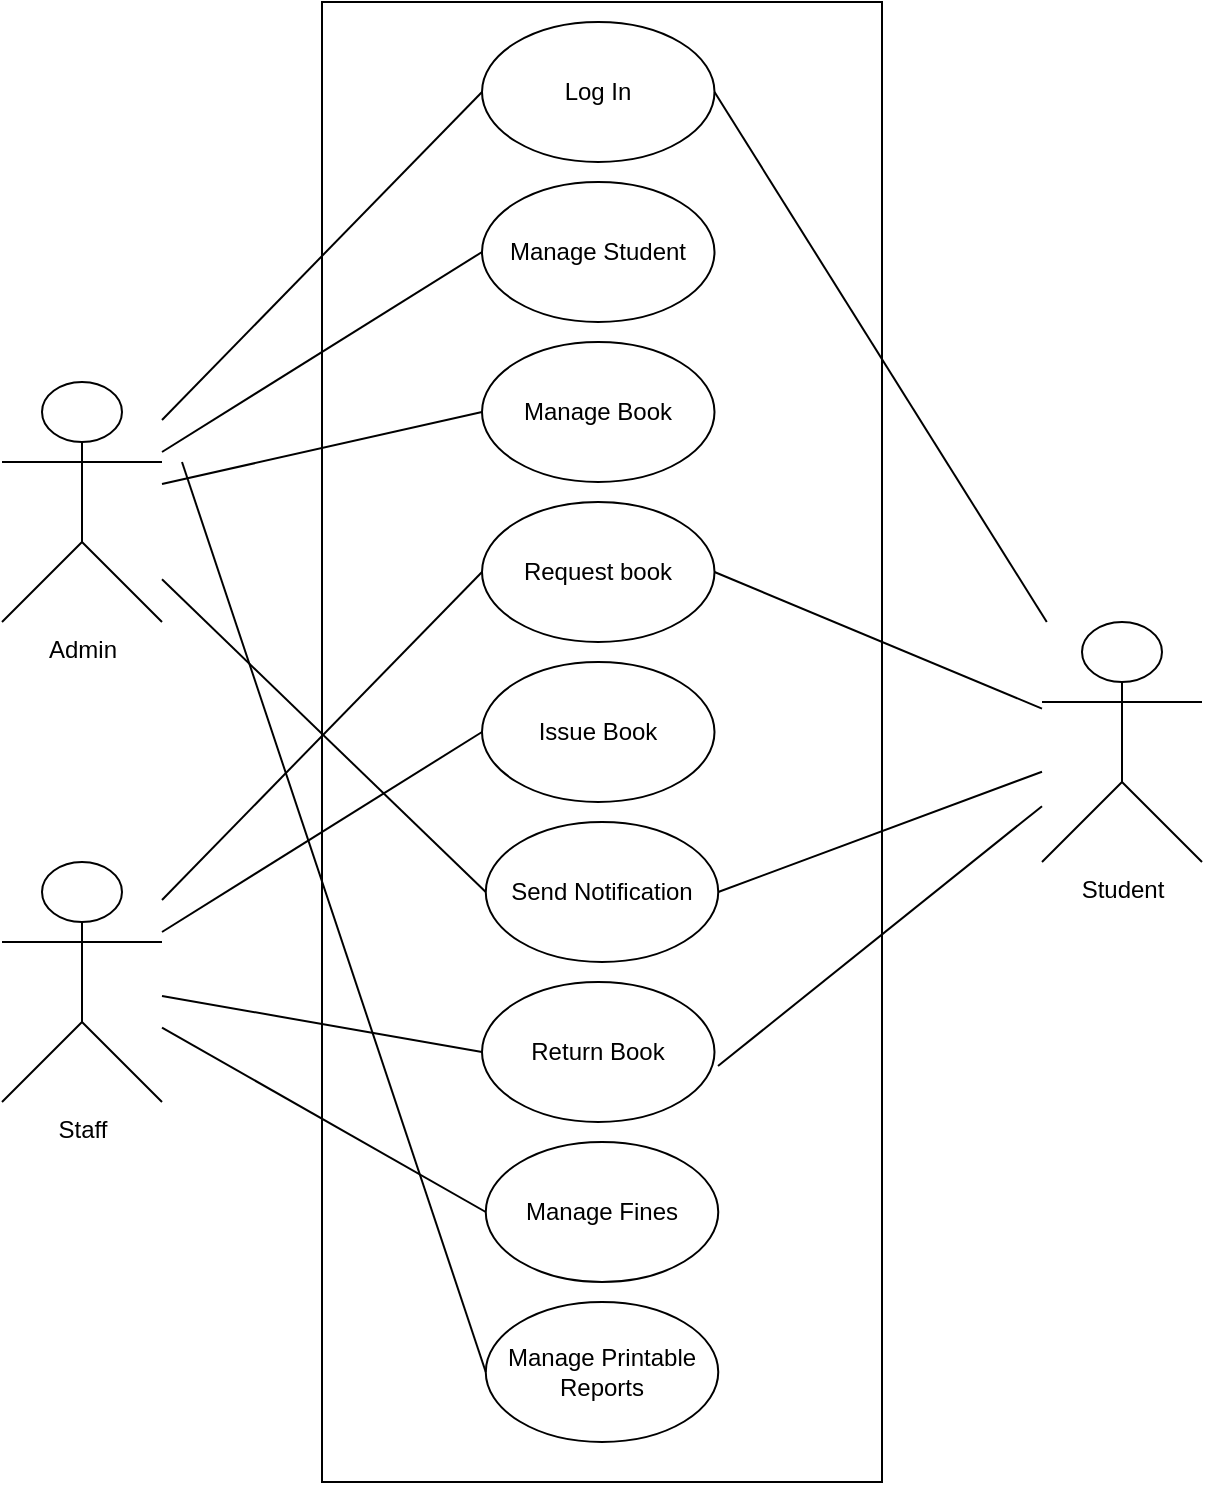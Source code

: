 <mxfile version="22.1.1" type="github">
  <diagram name="Page-1" id="JqbXBvx72ZZyYqK1889p">
    <mxGraphModel dx="880" dy="468" grid="1" gridSize="10" guides="1" tooltips="1" connect="1" arrows="1" fold="1" page="1" pageScale="1" pageWidth="850" pageHeight="1100" math="0" shadow="0">
      <root>
        <mxCell id="0" />
        <mxCell id="1" parent="0" />
        <mxCell id="itMkBh5yz5OK9GTrzqtW-25" style="rounded=0;orthogonalLoop=1;jettySize=auto;html=1;entryX=0;entryY=0.5;entryDx=0;entryDy=0;endArrow=none;endFill=0;" parent="1" source="itMkBh5yz5OK9GTrzqtW-1" target="itMkBh5yz5OK9GTrzqtW-8" edge="1">
          <mxGeometry relative="1" as="geometry" />
        </mxCell>
        <mxCell id="itMkBh5yz5OK9GTrzqtW-26" style="rounded=0;orthogonalLoop=1;jettySize=auto;html=1;entryX=0;entryY=0.5;entryDx=0;entryDy=0;endArrow=none;endFill=0;" parent="1" source="itMkBh5yz5OK9GTrzqtW-1" target="itMkBh5yz5OK9GTrzqtW-10" edge="1">
          <mxGeometry relative="1" as="geometry" />
        </mxCell>
        <mxCell id="itMkBh5yz5OK9GTrzqtW-27" style="rounded=0;orthogonalLoop=1;jettySize=auto;html=1;entryX=0;entryY=0.5;entryDx=0;entryDy=0;endArrow=none;endFill=0;" parent="1" source="itMkBh5yz5OK9GTrzqtW-1" target="itMkBh5yz5OK9GTrzqtW-16" edge="1">
          <mxGeometry relative="1" as="geometry" />
        </mxCell>
        <mxCell id="WZBMiDgrQ6TOwiLmEoE7-6" style="rounded=0;orthogonalLoop=1;jettySize=auto;html=1;entryX=0;entryY=0.5;entryDx=0;entryDy=0;endArrow=none;endFill=0;" parent="1" source="itMkBh5yz5OK9GTrzqtW-1" target="WZBMiDgrQ6TOwiLmEoE7-4" edge="1">
          <mxGeometry relative="1" as="geometry" />
        </mxCell>
        <mxCell id="itMkBh5yz5OK9GTrzqtW-1" value="Admin" style="shape=umlActor;verticalLabelPosition=bottom;verticalAlign=top;html=1;outlineConnect=0;" parent="1" vertex="1">
          <mxGeometry x="120" y="280" width="80" height="120" as="geometry" />
        </mxCell>
        <mxCell id="itMkBh5yz5OK9GTrzqtW-7" value="" style="rounded=0;whiteSpace=wrap;html=1;fillColor=none;" parent="1" vertex="1">
          <mxGeometry x="280" y="90" width="280" height="740" as="geometry" />
        </mxCell>
        <mxCell id="itMkBh5yz5OK9GTrzqtW-8" value="Log In" style="ellipse;whiteSpace=wrap;html=1;fillColor=none;" parent="1" vertex="1">
          <mxGeometry x="360" y="100" width="116.25" height="70" as="geometry" />
        </mxCell>
        <mxCell id="itMkBh5yz5OK9GTrzqtW-10" value="Manage Student" style="ellipse;whiteSpace=wrap;html=1;fillColor=none;" parent="1" vertex="1">
          <mxGeometry x="360" y="180" width="116.25" height="70" as="geometry" />
        </mxCell>
        <mxCell id="itMkBh5yz5OK9GTrzqtW-16" value="Manage Book" style="ellipse;whiteSpace=wrap;html=1;fillColor=none;" parent="1" vertex="1">
          <mxGeometry x="360" y="260" width="116.25" height="70" as="geometry" />
        </mxCell>
        <mxCell id="itMkBh5yz5OK9GTrzqtW-17" value="Request book" style="ellipse;whiteSpace=wrap;html=1;fillColor=none;" parent="1" vertex="1">
          <mxGeometry x="360" y="340" width="116.25" height="70" as="geometry" />
        </mxCell>
        <mxCell id="itMkBh5yz5OK9GTrzqtW-19" value="Issue Book" style="ellipse;whiteSpace=wrap;html=1;fillColor=none;" parent="1" vertex="1">
          <mxGeometry x="360" y="420" width="116.25" height="70" as="geometry" />
        </mxCell>
        <mxCell id="itMkBh5yz5OK9GTrzqtW-20" value="Return Book" style="ellipse;whiteSpace=wrap;html=1;fillColor=none;" parent="1" vertex="1">
          <mxGeometry x="360" y="580" width="116.25" height="70" as="geometry" />
        </mxCell>
        <mxCell id="itMkBh5yz5OK9GTrzqtW-21" value="Manage Fines" style="ellipse;whiteSpace=wrap;html=1;fillColor=none;" parent="1" vertex="1">
          <mxGeometry x="361.88" y="660" width="116.25" height="70" as="geometry" />
        </mxCell>
        <mxCell id="itMkBh5yz5OK9GTrzqtW-22" value="Manage Printable Reports" style="ellipse;whiteSpace=wrap;html=1;fillColor=none;" parent="1" vertex="1">
          <mxGeometry x="361.88" y="740" width="116.25" height="70" as="geometry" />
        </mxCell>
        <mxCell id="itMkBh5yz5OK9GTrzqtW-29" style="rounded=0;orthogonalLoop=1;jettySize=auto;html=1;entryX=0;entryY=0.5;entryDx=0;entryDy=0;endArrow=none;endFill=0;" parent="1" source="itMkBh5yz5OK9GTrzqtW-23" target="itMkBh5yz5OK9GTrzqtW-19" edge="1">
          <mxGeometry relative="1" as="geometry" />
        </mxCell>
        <mxCell id="itMkBh5yz5OK9GTrzqtW-30" style="rounded=0;orthogonalLoop=1;jettySize=auto;html=1;entryX=0;entryY=0.5;entryDx=0;entryDy=0;endArrow=none;endFill=0;" parent="1" source="itMkBh5yz5OK9GTrzqtW-23" target="itMkBh5yz5OK9GTrzqtW-21" edge="1">
          <mxGeometry relative="1" as="geometry" />
        </mxCell>
        <mxCell id="WZBMiDgrQ6TOwiLmEoE7-7" style="rounded=0;orthogonalLoop=1;jettySize=auto;html=1;entryX=0;entryY=0.5;entryDx=0;entryDy=0;endArrow=none;endFill=0;" parent="1" source="itMkBh5yz5OK9GTrzqtW-23" target="itMkBh5yz5OK9GTrzqtW-20" edge="1">
          <mxGeometry relative="1" as="geometry" />
        </mxCell>
        <mxCell id="WZBMiDgrQ6TOwiLmEoE7-8" style="rounded=0;orthogonalLoop=1;jettySize=auto;html=1;entryX=0;entryY=0.5;entryDx=0;entryDy=0;endArrow=none;endFill=0;" parent="1" source="itMkBh5yz5OK9GTrzqtW-23" target="itMkBh5yz5OK9GTrzqtW-17" edge="1">
          <mxGeometry relative="1" as="geometry" />
        </mxCell>
        <mxCell id="itMkBh5yz5OK9GTrzqtW-23" value="Staff" style="shape=umlActor;verticalLabelPosition=bottom;verticalAlign=top;html=1;outlineConnect=0;" parent="1" vertex="1">
          <mxGeometry x="120" y="520" width="80" height="120" as="geometry" />
        </mxCell>
        <mxCell id="WZBMiDgrQ6TOwiLmEoE7-1" style="rounded=0;orthogonalLoop=1;jettySize=auto;html=1;entryX=1;entryY=0.5;entryDx=0;entryDy=0;endArrow=none;endFill=0;" parent="1" source="itMkBh5yz5OK9GTrzqtW-24" target="itMkBh5yz5OK9GTrzqtW-8" edge="1">
          <mxGeometry relative="1" as="geometry" />
        </mxCell>
        <mxCell id="WZBMiDgrQ6TOwiLmEoE7-2" style="rounded=0;orthogonalLoop=1;jettySize=auto;html=1;entryX=1;entryY=0.5;entryDx=0;entryDy=0;endArrow=none;endFill=0;" parent="1" source="itMkBh5yz5OK9GTrzqtW-24" target="itMkBh5yz5OK9GTrzqtW-17" edge="1">
          <mxGeometry relative="1" as="geometry" />
        </mxCell>
        <mxCell id="WZBMiDgrQ6TOwiLmEoE7-5" style="rounded=0;orthogonalLoop=1;jettySize=auto;html=1;entryX=1;entryY=0.5;entryDx=0;entryDy=0;endArrow=none;endFill=0;" parent="1" source="itMkBh5yz5OK9GTrzqtW-24" target="WZBMiDgrQ6TOwiLmEoE7-4" edge="1">
          <mxGeometry relative="1" as="geometry" />
        </mxCell>
        <mxCell id="itMkBh5yz5OK9GTrzqtW-24" value="Student" style="shape=umlActor;verticalLabelPosition=bottom;verticalAlign=top;html=1;outlineConnect=0;" parent="1" vertex="1">
          <mxGeometry x="640" y="400" width="80" height="120" as="geometry" />
        </mxCell>
        <mxCell id="itMkBh5yz5OK9GTrzqtW-31" style="rounded=0;orthogonalLoop=1;jettySize=auto;html=1;entryX=0;entryY=0.5;entryDx=0;entryDy=0;endArrow=none;endFill=0;" parent="1" target="itMkBh5yz5OK9GTrzqtW-22" edge="1">
          <mxGeometry relative="1" as="geometry">
            <mxPoint x="210" y="320" as="sourcePoint" />
          </mxGeometry>
        </mxCell>
        <mxCell id="WZBMiDgrQ6TOwiLmEoE7-3" style="rounded=0;orthogonalLoop=1;jettySize=auto;html=1;entryX=1.015;entryY=0.6;entryDx=0;entryDy=0;entryPerimeter=0;endArrow=none;endFill=0;" parent="1" source="itMkBh5yz5OK9GTrzqtW-24" target="itMkBh5yz5OK9GTrzqtW-20" edge="1">
          <mxGeometry relative="1" as="geometry" />
        </mxCell>
        <mxCell id="WZBMiDgrQ6TOwiLmEoE7-4" value="Send Notification" style="ellipse;whiteSpace=wrap;html=1;fillColor=none;" parent="1" vertex="1">
          <mxGeometry x="361.88" y="500" width="116.25" height="70" as="geometry" />
        </mxCell>
      </root>
    </mxGraphModel>
  </diagram>
</mxfile>
